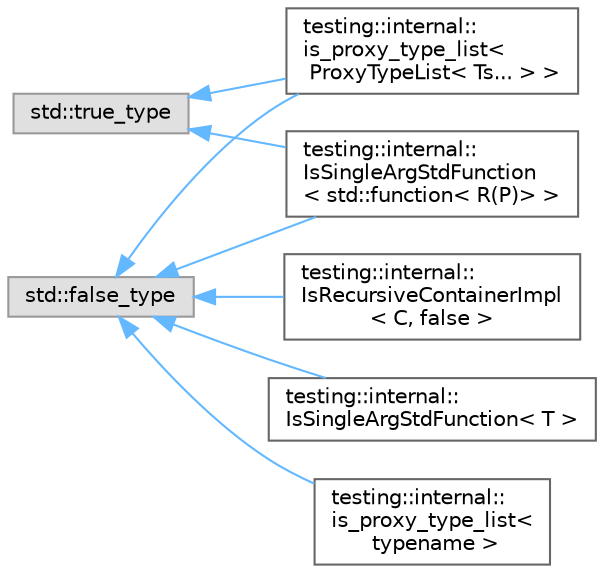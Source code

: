 digraph "Иерархия классов. Графический вид."
{
 // LATEX_PDF_SIZE
  bgcolor="transparent";
  edge [fontname=Helvetica,fontsize=10,labelfontname=Helvetica,labelfontsize=10];
  node [fontname=Helvetica,fontsize=10,shape=box,height=0.2,width=0.4];
  rankdir="LR";
  Node0 [id="Node000000",label="std::false_type",height=0.2,width=0.4,color="grey60", fillcolor="#E0E0E0", style="filled",tooltip=" "];
  Node0 -> Node1 [id="edge5_Node000000_Node000001",dir="back",color="steelblue1",style="solid",tooltip=" "];
  Node1 [id="Node000001",label="testing::internal::\lIsSingleArgStdFunction\l\< std::function\< R(P)\> \>",height=0.2,width=0.4,color="grey40", fillcolor="white", style="filled",URL="$structtesting_1_1internal_1_1_is_single_arg_std_function_3_01std_1_1function_3_01_r_07_p_08_4_01_4.html",tooltip=" "];
  Node0 -> Node3 [id="edge6_Node000000_Node000003",dir="back",color="steelblue1",style="solid",tooltip=" "];
  Node3 [id="Node000003",label="testing::internal::\lis_proxy_type_list\<\l ProxyTypeList\< Ts... \> \>",height=0.2,width=0.4,color="grey40", fillcolor="white", style="filled",URL="$structtesting_1_1internal_1_1is__proxy__type__list_3_01_proxy_type_list_3_01_ts_8_8_8_01_4_01_4.html",tooltip=" "];
  Node0 -> Node4 [id="edge7_Node000000_Node000004",dir="back",color="steelblue1",style="solid",tooltip=" "];
  Node4 [id="Node000004",label="testing::internal::\lIsRecursiveContainerImpl\l\< C, false \>",height=0.2,width=0.4,color="grey40", fillcolor="white", style="filled",URL="$structtesting_1_1internal_1_1_is_recursive_container_impl_3_01_c_00_01false_01_4.html",tooltip=" "];
  Node0 -> Node5 [id="edge8_Node000000_Node000005",dir="back",color="steelblue1",style="solid",tooltip=" "];
  Node5 [id="Node000005",label="testing::internal::\lIsSingleArgStdFunction\< T \>",height=0.2,width=0.4,color="grey40", fillcolor="white", style="filled",URL="$structtesting_1_1internal_1_1_is_single_arg_std_function.html",tooltip=" "];
  Node0 -> Node6 [id="edge9_Node000000_Node000006",dir="back",color="steelblue1",style="solid",tooltip=" "];
  Node6 [id="Node000006",label="testing::internal::\lis_proxy_type_list\<\l typename \>",height=0.2,width=0.4,color="grey40", fillcolor="white", style="filled",URL="$structtesting_1_1internal_1_1is__proxy__type__list.html",tooltip=" "];
  Node2 [id="Node000002",label="std::true_type",height=0.2,width=0.4,color="grey60", fillcolor="#E0E0E0", style="filled",tooltip=" "];
  Node2 -> Node1 [id="edge10_Node000002_Node000001",dir="back",color="steelblue1",style="solid",tooltip=" "];
  Node2 -> Node3 [id="edge11_Node000002_Node000003",dir="back",color="steelblue1",style="solid",tooltip=" "];
}
